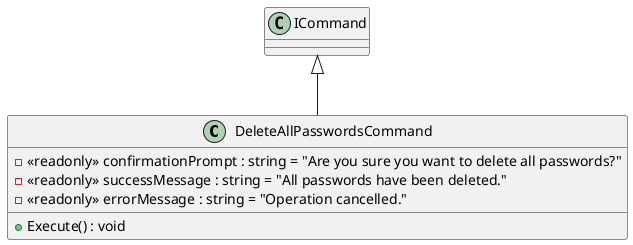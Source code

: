 @startuml
class DeleteAllPasswordsCommand {
    - <<readonly>> confirmationPrompt : string = "Are you sure you want to delete all passwords?"
    - <<readonly>> successMessage : string = "All passwords have been deleted."
    - <<readonly>> errorMessage : string = "Operation cancelled."
    + Execute() : void
}
ICommand <|-- DeleteAllPasswordsCommand
@enduml
